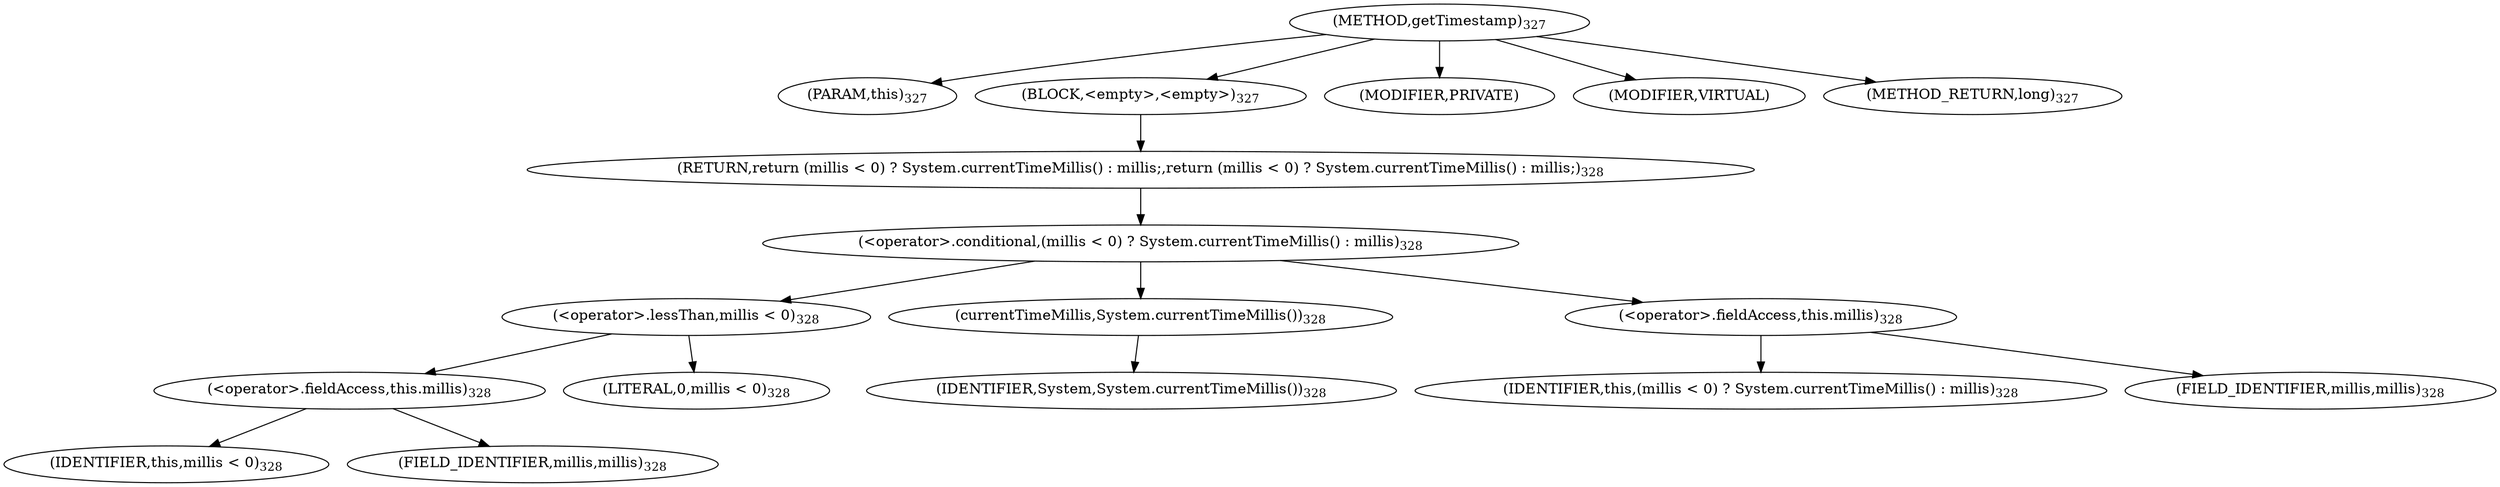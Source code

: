 digraph "getTimestamp" {  
"670" [label = <(METHOD,getTimestamp)<SUB>327</SUB>> ]
"671" [label = <(PARAM,this)<SUB>327</SUB>> ]
"672" [label = <(BLOCK,&lt;empty&gt;,&lt;empty&gt;)<SUB>327</SUB>> ]
"673" [label = <(RETURN,return (millis &lt; 0) ? System.currentTimeMillis() : millis;,return (millis &lt; 0) ? System.currentTimeMillis() : millis;)<SUB>328</SUB>> ]
"674" [label = <(&lt;operator&gt;.conditional,(millis &lt; 0) ? System.currentTimeMillis() : millis)<SUB>328</SUB>> ]
"675" [label = <(&lt;operator&gt;.lessThan,millis &lt; 0)<SUB>328</SUB>> ]
"676" [label = <(&lt;operator&gt;.fieldAccess,this.millis)<SUB>328</SUB>> ]
"677" [label = <(IDENTIFIER,this,millis &lt; 0)<SUB>328</SUB>> ]
"678" [label = <(FIELD_IDENTIFIER,millis,millis)<SUB>328</SUB>> ]
"679" [label = <(LITERAL,0,millis &lt; 0)<SUB>328</SUB>> ]
"680" [label = <(currentTimeMillis,System.currentTimeMillis())<SUB>328</SUB>> ]
"681" [label = <(IDENTIFIER,System,System.currentTimeMillis())<SUB>328</SUB>> ]
"682" [label = <(&lt;operator&gt;.fieldAccess,this.millis)<SUB>328</SUB>> ]
"683" [label = <(IDENTIFIER,this,(millis &lt; 0) ? System.currentTimeMillis() : millis)<SUB>328</SUB>> ]
"684" [label = <(FIELD_IDENTIFIER,millis,millis)<SUB>328</SUB>> ]
"685" [label = <(MODIFIER,PRIVATE)> ]
"686" [label = <(MODIFIER,VIRTUAL)> ]
"687" [label = <(METHOD_RETURN,long)<SUB>327</SUB>> ]
  "670" -> "671" 
  "670" -> "672" 
  "670" -> "685" 
  "670" -> "686" 
  "670" -> "687" 
  "672" -> "673" 
  "673" -> "674" 
  "674" -> "675" 
  "674" -> "680" 
  "674" -> "682" 
  "675" -> "676" 
  "675" -> "679" 
  "676" -> "677" 
  "676" -> "678" 
  "680" -> "681" 
  "682" -> "683" 
  "682" -> "684" 
}
